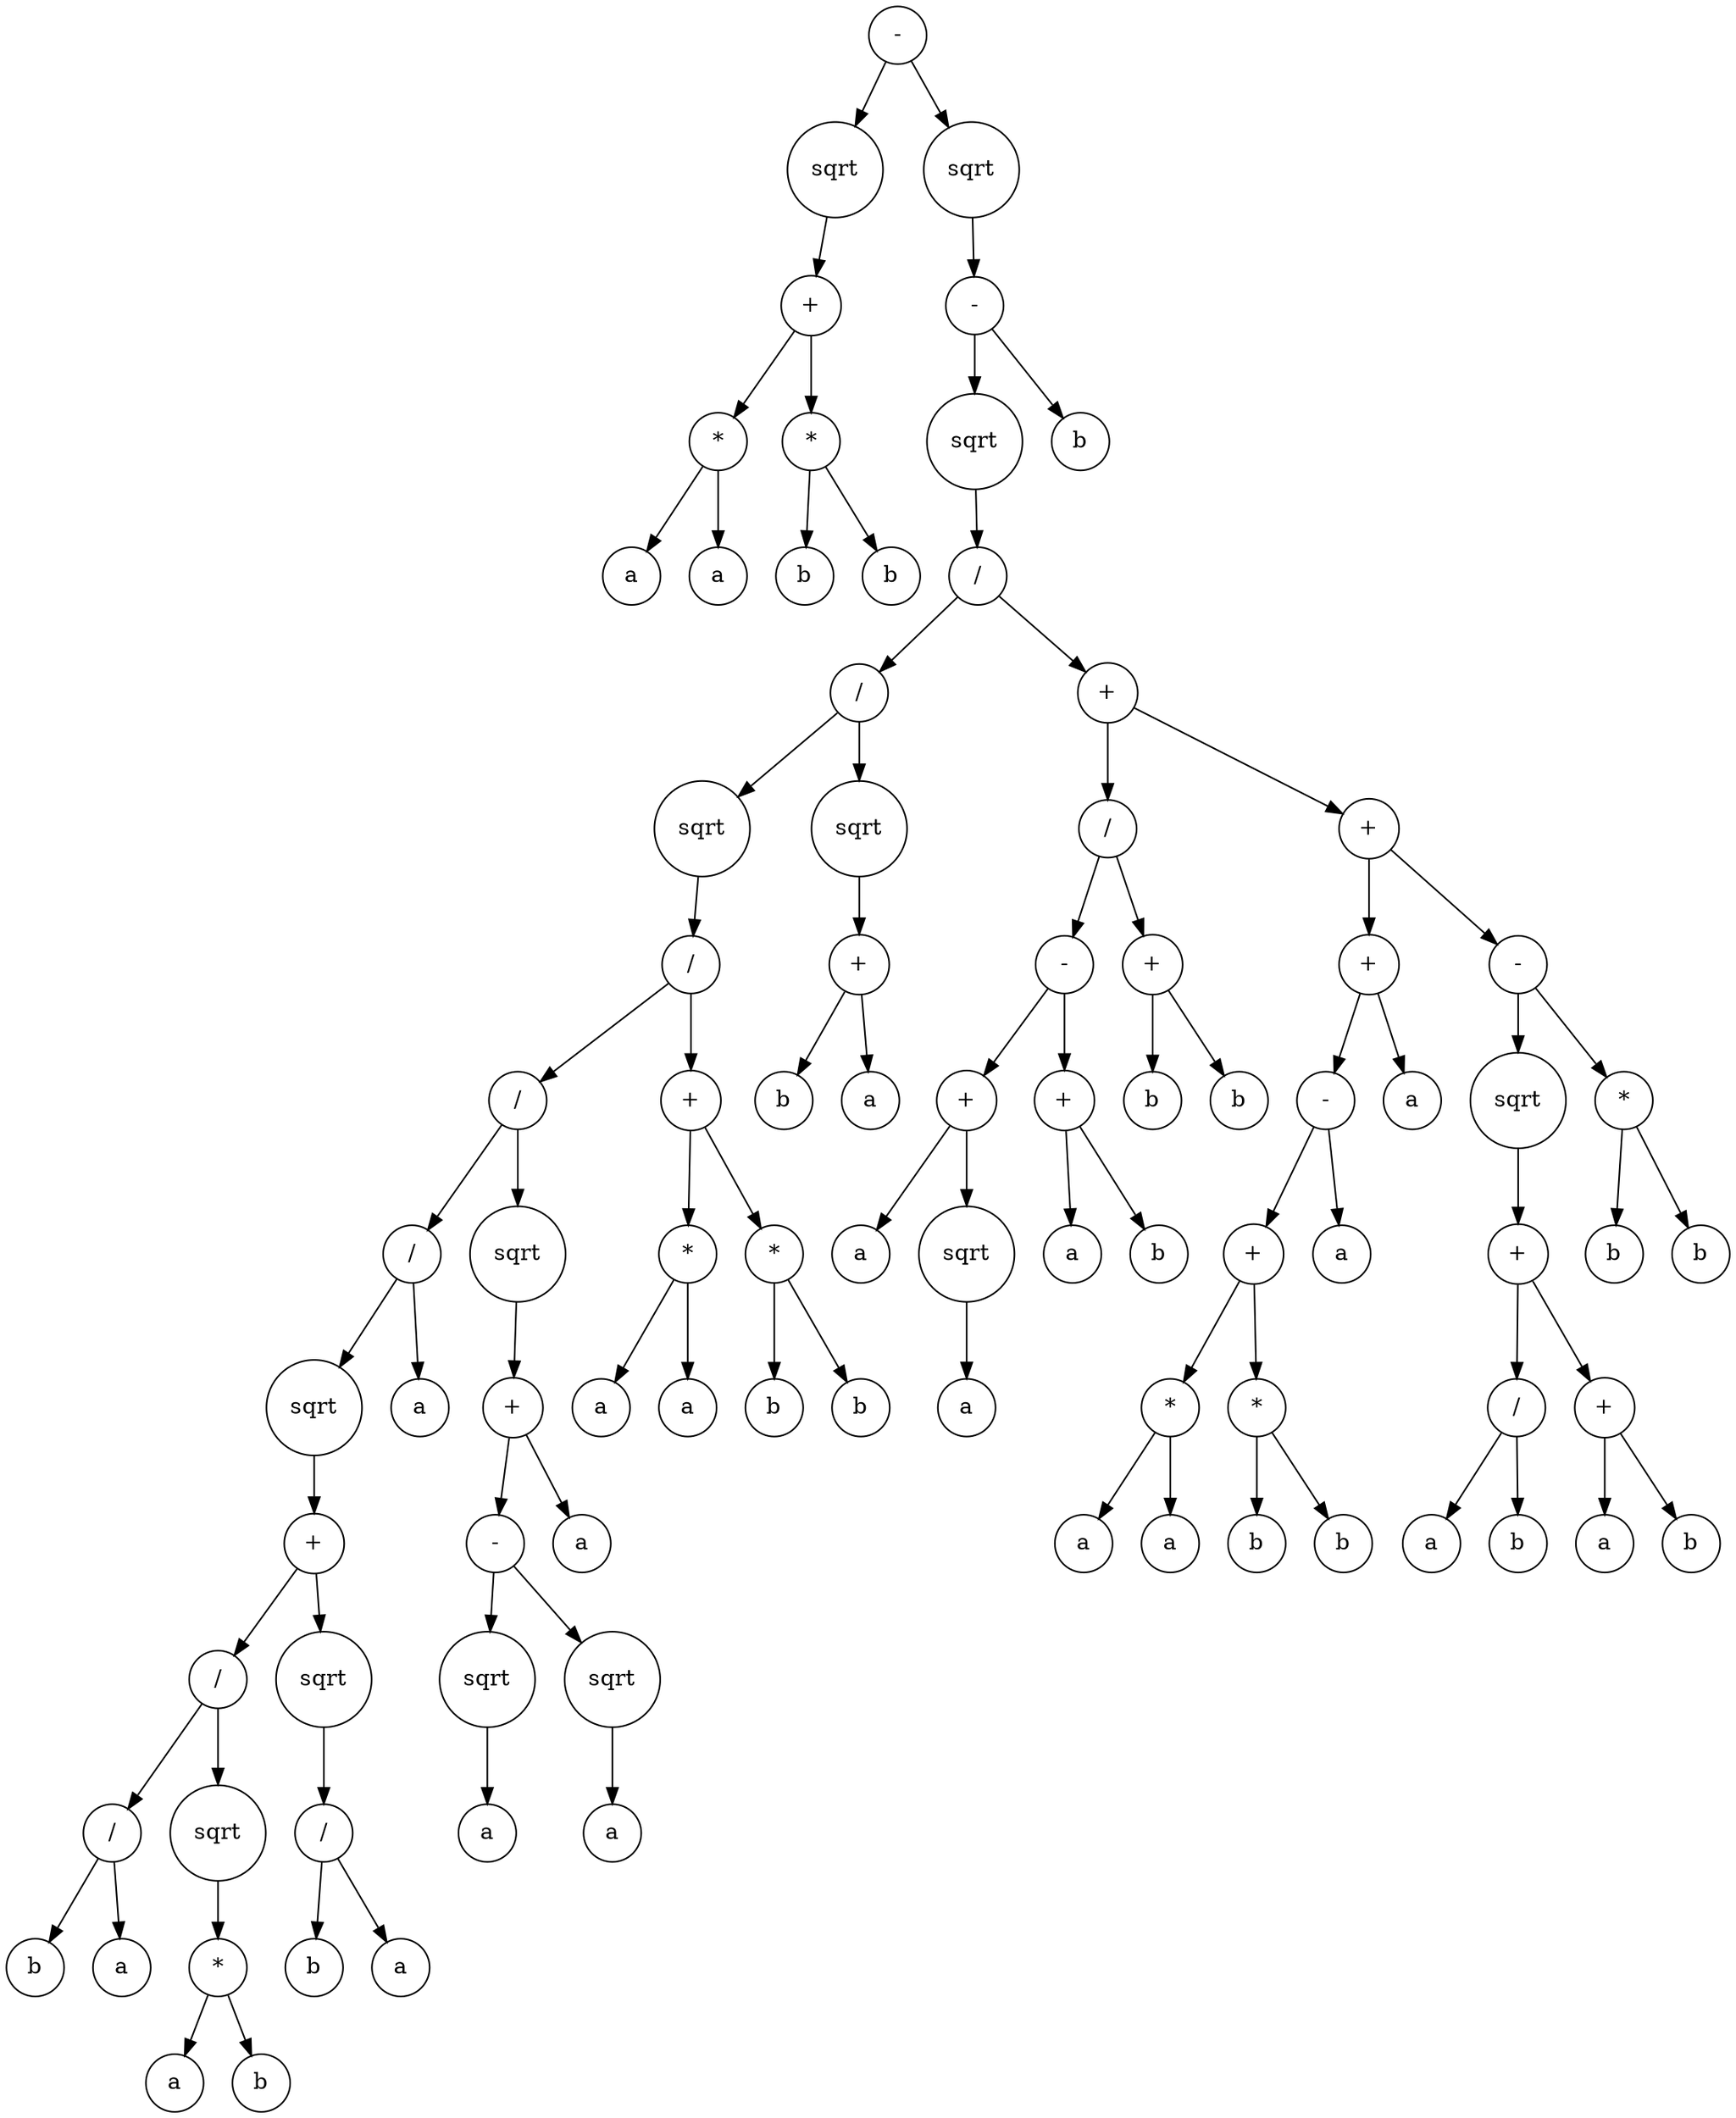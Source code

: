 digraph g {
graph [ordering=out];
node [shape=circle];
n[label = "-"];
n0[label = "sqrt"];
n00[label = "+"];
n000[label = "*"];
n0000[label = "a"];
n000 -> n0000;
n0001[label = "a"];
n000 -> n0001;
n00 -> n000;
n001[label = "*"];
n0010[label = "b"];
n001 -> n0010;
n0011[label = "b"];
n001 -> n0011;
n00 -> n001;
n0 -> n00;
n -> n0;
n1[label = "sqrt"];
n10[label = "-"];
n100[label = "sqrt"];
n1000[label = "/"];
n10000[label = "/"];
n100000[label = "sqrt"];
n1000000[label = "/"];
n10000000[label = "/"];
n100000000[label = "/"];
n1000000000[label = "sqrt"];
n10000000000[label = "+"];
n100000000000[label = "/"];
n1000000000000[label = "/"];
n10000000000000[label = "b"];
n1000000000000 -> n10000000000000;
n10000000000001[label = "a"];
n1000000000000 -> n10000000000001;
n100000000000 -> n1000000000000;
n1000000000001[label = "sqrt"];
n10000000000010[label = "*"];
n100000000000100[label = "a"];
n10000000000010 -> n100000000000100;
n100000000000101[label = "b"];
n10000000000010 -> n100000000000101;
n1000000000001 -> n10000000000010;
n100000000000 -> n1000000000001;
n10000000000 -> n100000000000;
n100000000001[label = "sqrt"];
n1000000000010[label = "/"];
n10000000000100[label = "b"];
n1000000000010 -> n10000000000100;
n10000000000101[label = "a"];
n1000000000010 -> n10000000000101;
n100000000001 -> n1000000000010;
n10000000000 -> n100000000001;
n1000000000 -> n10000000000;
n100000000 -> n1000000000;
n1000000001[label = "a"];
n100000000 -> n1000000001;
n10000000 -> n100000000;
n100000001[label = "sqrt"];
n1000000010[label = "+"];
n10000000100[label = "-"];
n100000001000[label = "sqrt"];
n1000000010000[label = "a"];
n100000001000 -> n1000000010000;
n10000000100 -> n100000001000;
n100000001001[label = "sqrt"];
n1000000010010[label = "a"];
n100000001001 -> n1000000010010;
n10000000100 -> n100000001001;
n1000000010 -> n10000000100;
n10000000101[label = "a"];
n1000000010 -> n10000000101;
n100000001 -> n1000000010;
n10000000 -> n100000001;
n1000000 -> n10000000;
n10000001[label = "+"];
n100000010[label = "*"];
n1000000100[label = "a"];
n100000010 -> n1000000100;
n1000000101[label = "a"];
n100000010 -> n1000000101;
n10000001 -> n100000010;
n100000011[label = "*"];
n1000000110[label = "b"];
n100000011 -> n1000000110;
n1000000111[label = "b"];
n100000011 -> n1000000111;
n10000001 -> n100000011;
n1000000 -> n10000001;
n100000 -> n1000000;
n10000 -> n100000;
n100001[label = "sqrt"];
n1000010[label = "+"];
n10000100[label = "b"];
n1000010 -> n10000100;
n10000101[label = "a"];
n1000010 -> n10000101;
n100001 -> n1000010;
n10000 -> n100001;
n1000 -> n10000;
n10001[label = "+"];
n100010[label = "/"];
n1000100[label = "-"];
n10001000[label = "+"];
n100010000[label = "a"];
n10001000 -> n100010000;
n100010001[label = "sqrt"];
n1000100010[label = "a"];
n100010001 -> n1000100010;
n10001000 -> n100010001;
n1000100 -> n10001000;
n10001001[label = "+"];
n100010010[label = "a"];
n10001001 -> n100010010;
n100010011[label = "b"];
n10001001 -> n100010011;
n1000100 -> n10001001;
n100010 -> n1000100;
n1000101[label = "+"];
n10001010[label = "b"];
n1000101 -> n10001010;
n10001011[label = "b"];
n1000101 -> n10001011;
n100010 -> n1000101;
n10001 -> n100010;
n100011[label = "+"];
n1000110[label = "+"];
n10001100[label = "-"];
n100011000[label = "+"];
n1000110000[label = "*"];
n10001100000[label = "a"];
n1000110000 -> n10001100000;
n10001100001[label = "a"];
n1000110000 -> n10001100001;
n100011000 -> n1000110000;
n1000110001[label = "*"];
n10001100010[label = "b"];
n1000110001 -> n10001100010;
n10001100011[label = "b"];
n1000110001 -> n10001100011;
n100011000 -> n1000110001;
n10001100 -> n100011000;
n100011001[label = "a"];
n10001100 -> n100011001;
n1000110 -> n10001100;
n10001101[label = "a"];
n1000110 -> n10001101;
n100011 -> n1000110;
n1000111[label = "-"];
n10001110[label = "sqrt"];
n100011100[label = "+"];
n1000111000[label = "/"];
n10001110000[label = "a"];
n1000111000 -> n10001110000;
n10001110001[label = "b"];
n1000111000 -> n10001110001;
n100011100 -> n1000111000;
n1000111001[label = "+"];
n10001110010[label = "a"];
n1000111001 -> n10001110010;
n10001110011[label = "b"];
n1000111001 -> n10001110011;
n100011100 -> n1000111001;
n10001110 -> n100011100;
n1000111 -> n10001110;
n10001111[label = "*"];
n100011110[label = "b"];
n10001111 -> n100011110;
n100011111[label = "b"];
n10001111 -> n100011111;
n1000111 -> n10001111;
n100011 -> n1000111;
n10001 -> n100011;
n1000 -> n10001;
n100 -> n1000;
n10 -> n100;
n101[label = "b"];
n10 -> n101;
n1 -> n10;
n -> n1;
}
